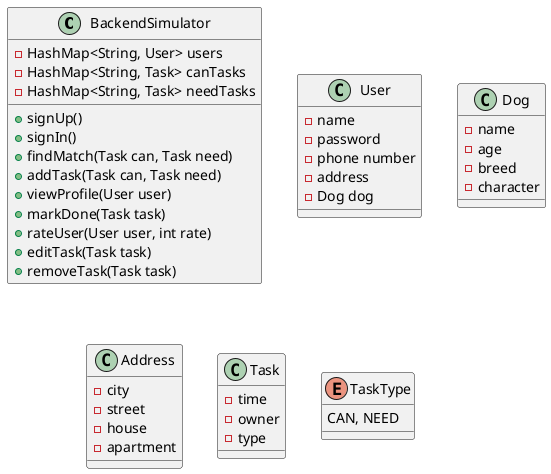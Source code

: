 @startuml

class BackendSimulator {
    - HashMap<String, User> users
    - HashMap<String, Task> canTasks
    - HashMap<String, Task> needTasks

    + signUp()
    + signIn()
    + findMatch(Task can, Task need)
    + addTask(Task can, Task need)
    + viewProfile(User user)
    + markDone(Task task)
    + rateUser(User user, int rate)
    + editTask(Task task)
    + removeTask(Task task)
}

class User {
    - name
    - password
    - phone number
    - address
    - Dog dog
}

class Dog {
    - name
    - age
    - breed
    - character
}

class Address {
    - city
    - street
    - house
    - apartment
}

class Task {
    - time
    - owner
    - type
}

enum TaskType {
    CAN, NEED
}

@enduml